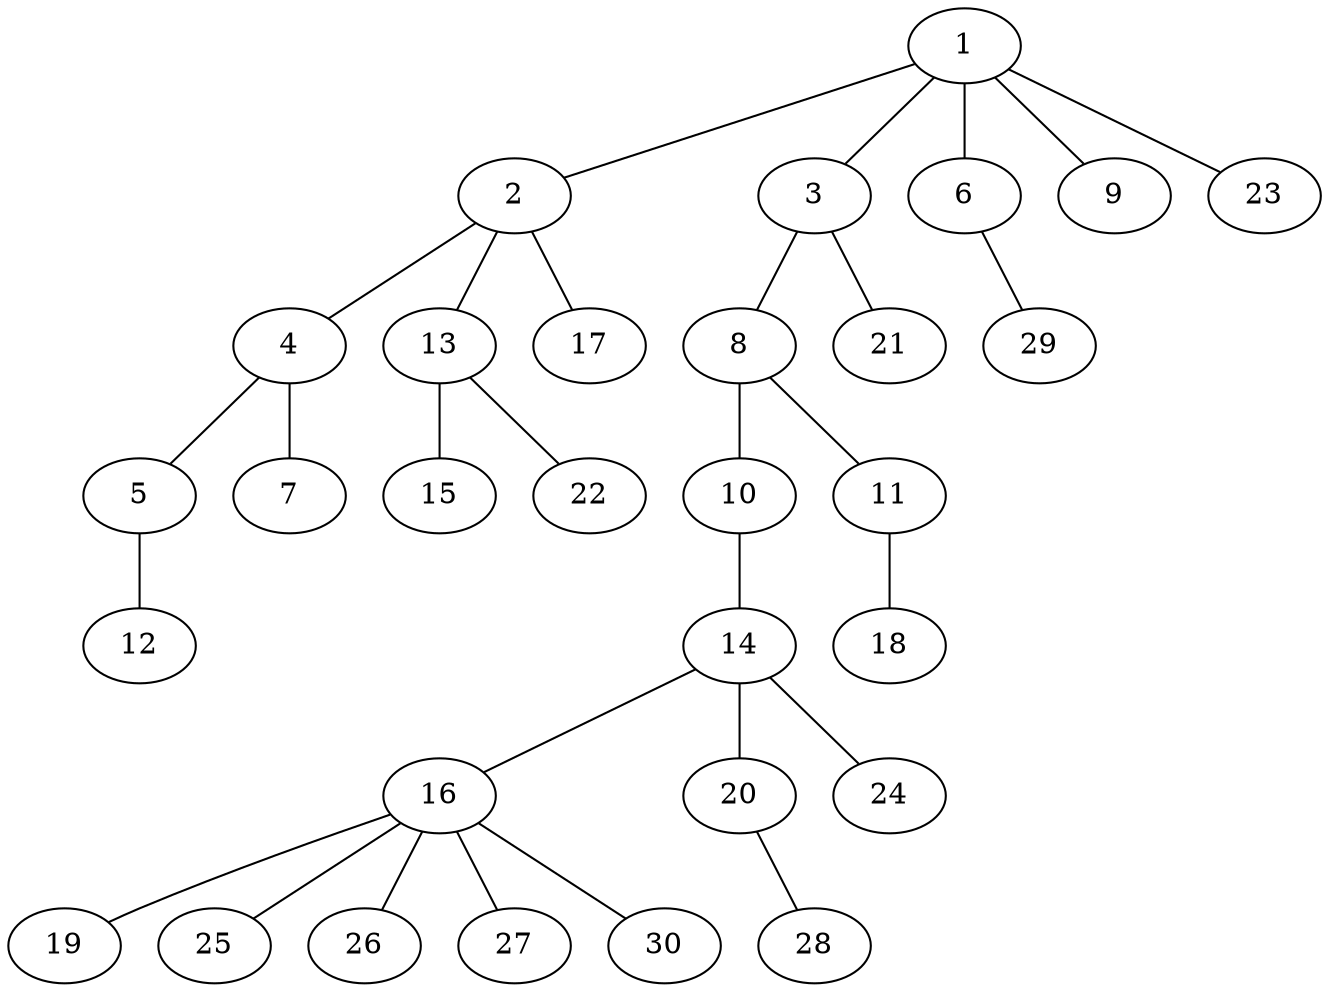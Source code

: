 graph graphname {1--2
1--3
1--6
1--9
1--23
2--4
2--13
2--17
3--8
3--21
4--5
4--7
5--12
6--29
8--10
8--11
10--14
11--18
13--15
13--22
14--16
14--20
14--24
16--19
16--25
16--26
16--27
16--30
20--28
}